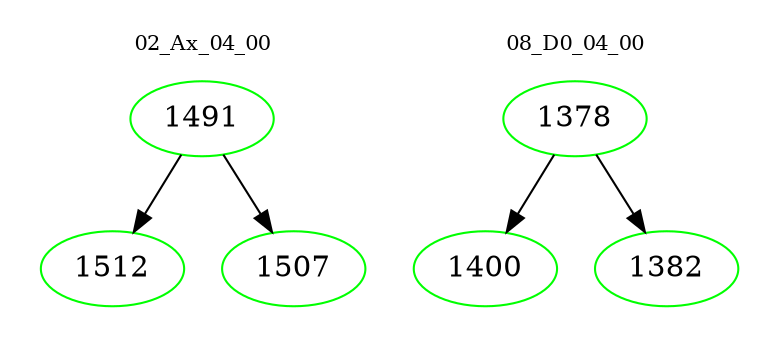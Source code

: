 digraph{
subgraph cluster_0 {
color = white
label = "02_Ax_04_00";
fontsize=10;
T0_1491 [label="1491", color="green"]
T0_1491 -> T0_1512 [color="black"]
T0_1512 [label="1512", color="green"]
T0_1491 -> T0_1507 [color="black"]
T0_1507 [label="1507", color="green"]
}
subgraph cluster_1 {
color = white
label = "08_D0_04_00";
fontsize=10;
T1_1378 [label="1378", color="green"]
T1_1378 -> T1_1400 [color="black"]
T1_1400 [label="1400", color="green"]
T1_1378 -> T1_1382 [color="black"]
T1_1382 [label="1382", color="green"]
}
}
